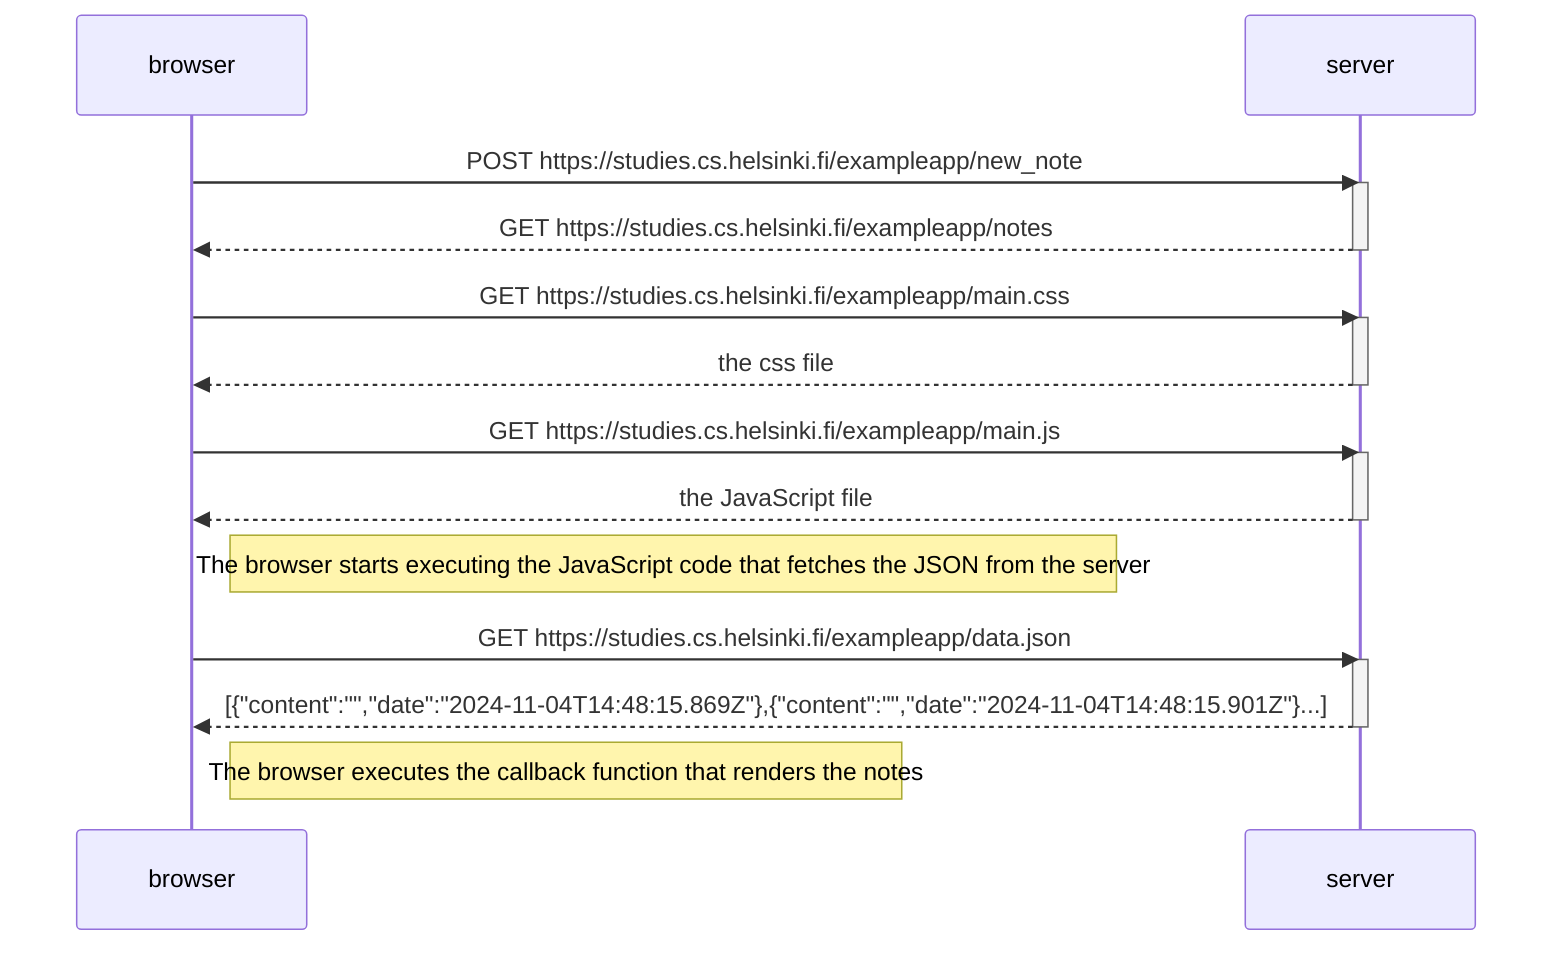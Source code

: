 sequenceDiagram
    participant browser
    participant server

    browser->>server: POST https://studies.cs.helsinki.fi/exampleapp/new_note
    activate server
    server-->>browser: GET https://studies.cs.helsinki.fi/exampleapp/notes
    deactivate server

    browser->>server: GET https://studies.cs.helsinki.fi/exampleapp/main.css
    activate server
    server-->>browser: the css file
    deactivate server

    browser->>server: GET https://studies.cs.helsinki.fi/exampleapp/main.js
    activate server
    server-->>browser: the JavaScript file
    deactivate server

    Note right of browser: The browser starts executing the JavaScript code that fetches the JSON from the server

    browser->>server: GET https://studies.cs.helsinki.fi/exampleapp/data.json
    activate server
    server-->>browser: [{"content":"","date":"2024-11-04T14:48:15.869Z"},{"content":"","date":"2024-11-04T14:48:15.901Z"}...]
    deactivate server

    Note right of browser: The browser executes the callback function that renders the notes